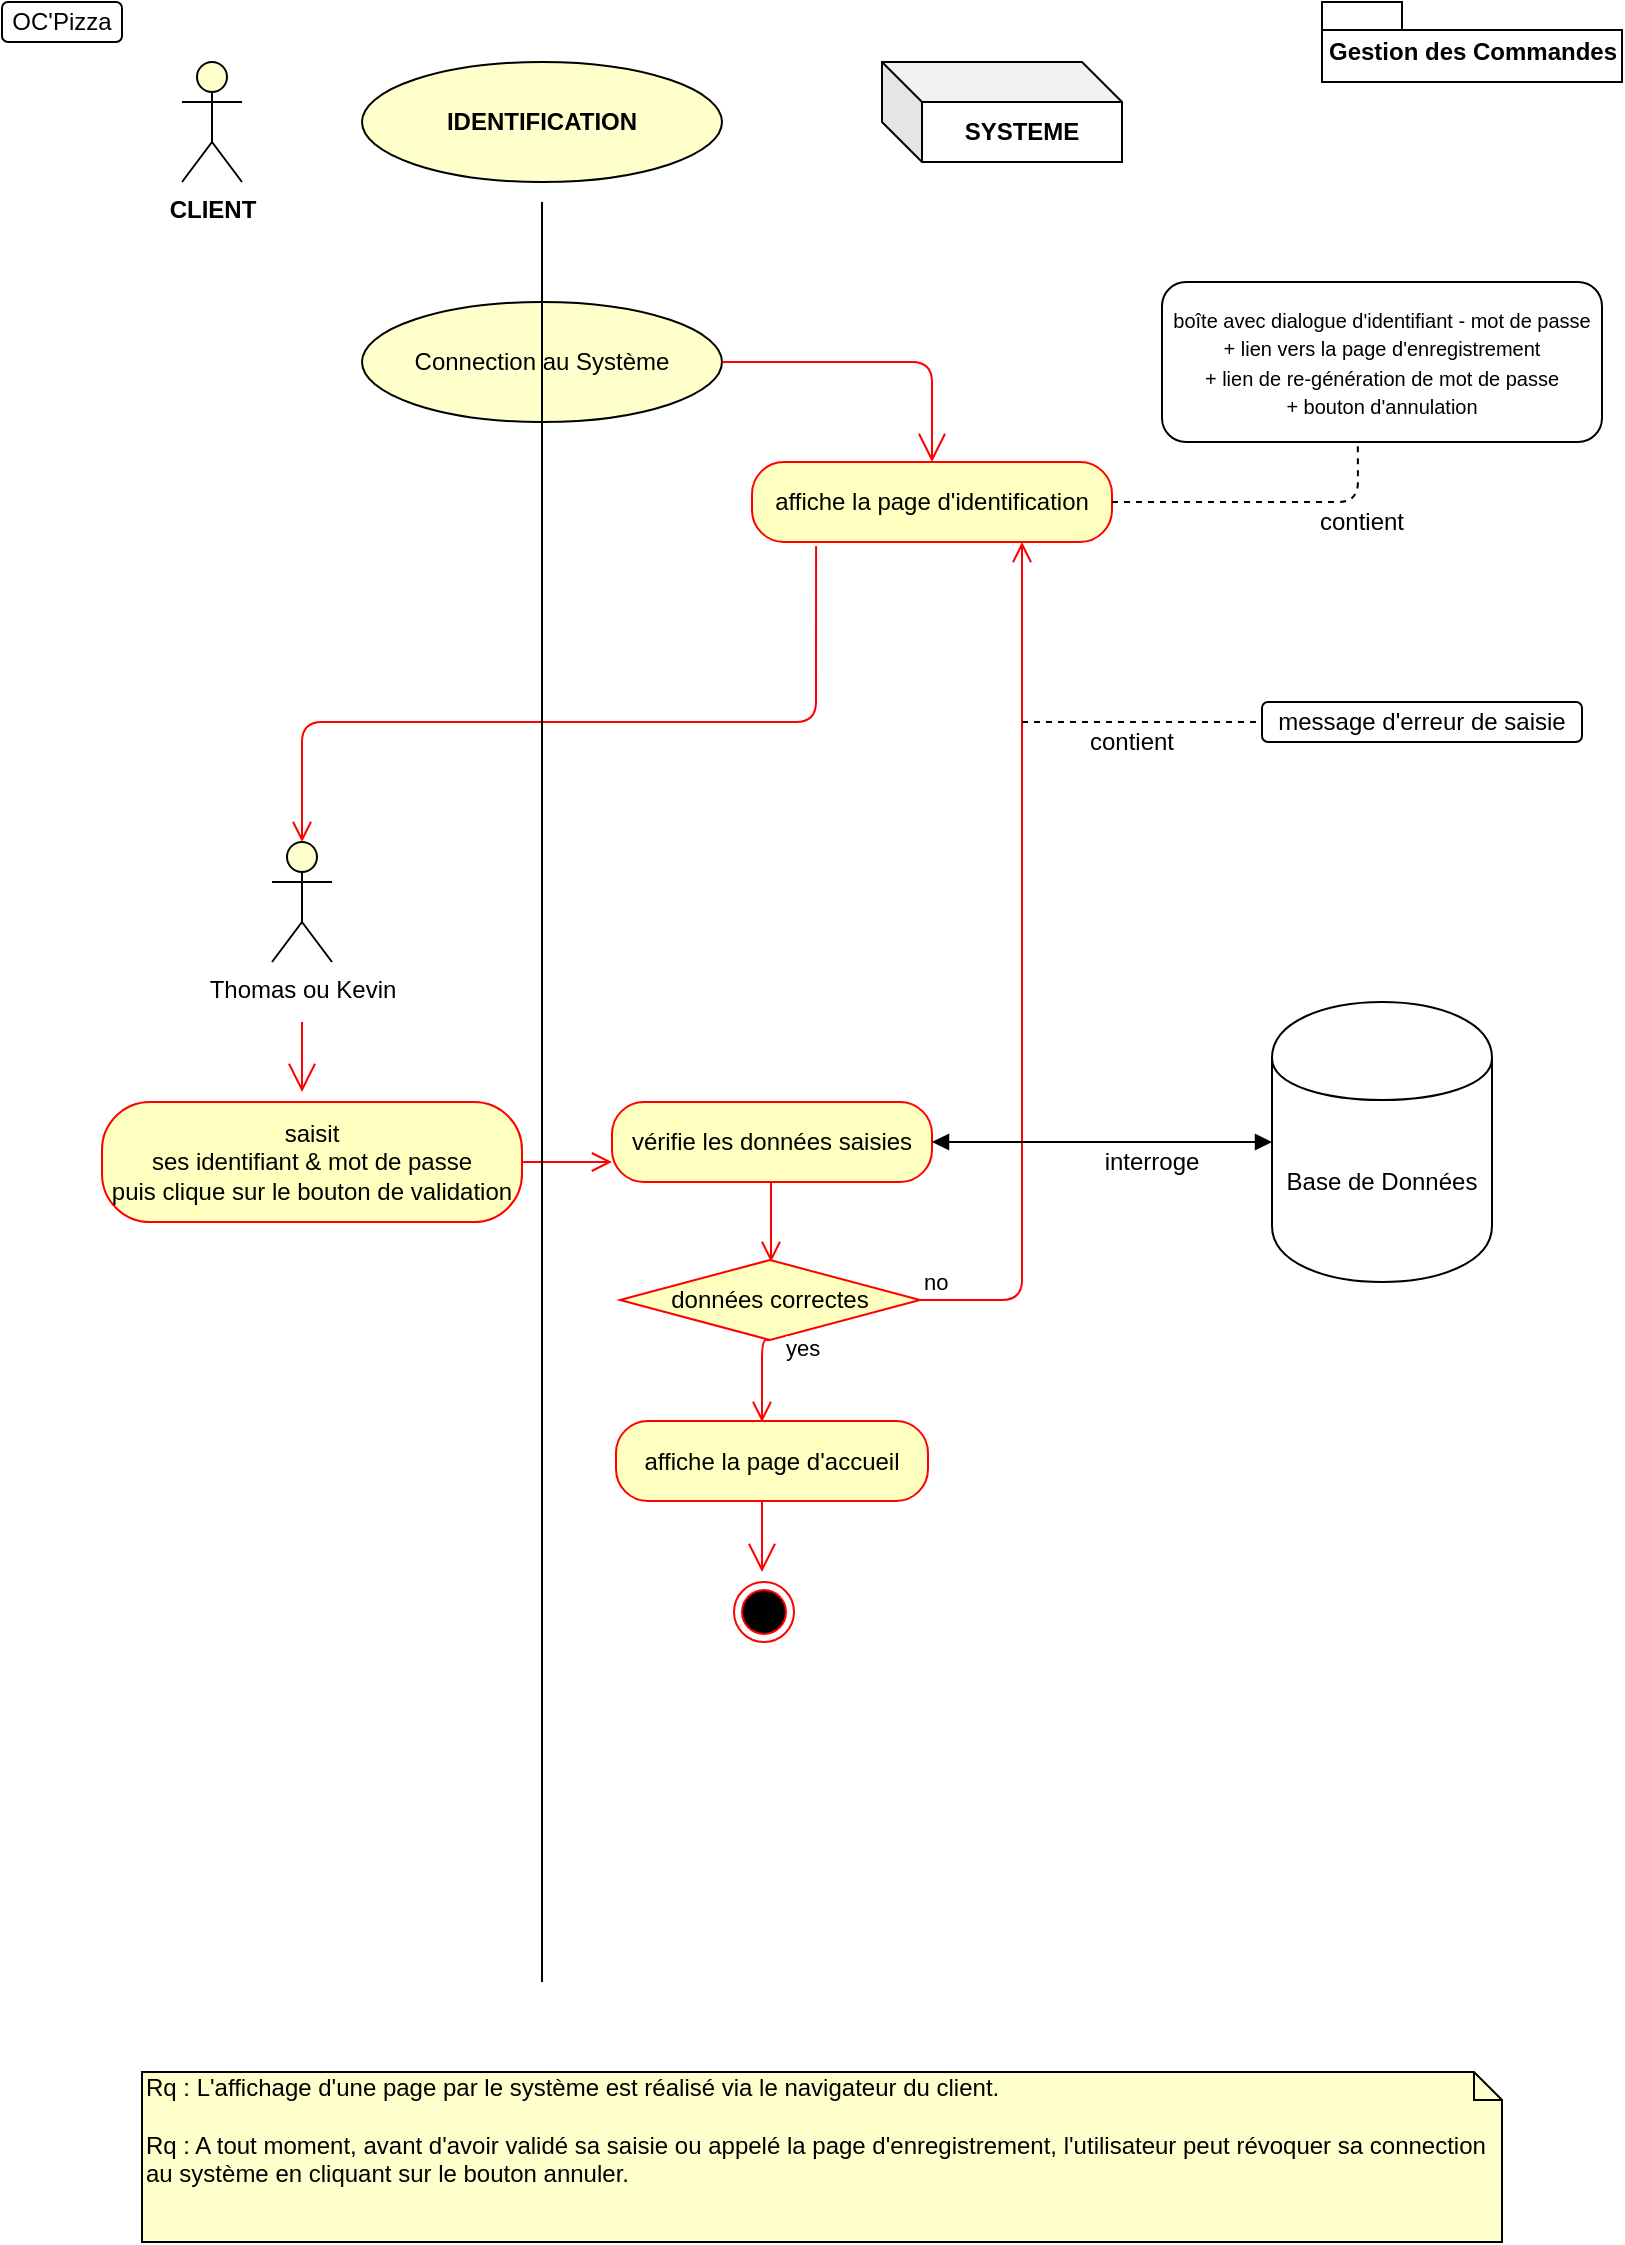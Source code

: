 <mxfile version="12.3.0" type="device" pages="1"><diagram id="lHSrjqpSZ6BG87zixngd" name="Page-1"><mxGraphModel dx="1084" dy="651" grid="1" gridSize="10" guides="1" tooltips="1" connect="1" arrows="1" fold="1" page="1" pageScale="1" pageWidth="827" pageHeight="1169" math="0" shadow="0"><root><mxCell id="0"/><mxCell id="1" parent="0"/><mxCell id="UW0DL-U-CwK31yY08B6N-2" value="OC'Pizza" style="rounded=1;whiteSpace=wrap;html=1;" parent="1" vertex="1"><mxGeometry x="10" y="10" width="60" height="20" as="geometry"/></mxCell><mxCell id="UW0DL-U-CwK31yY08B6N-7" value="&lt;b&gt;CLIENT&lt;/b&gt;" style="shape=umlActor;verticalLabelPosition=bottom;labelBackgroundColor=#ffffff;verticalAlign=top;html=1;outlineConnect=0;fillColor=#FFFFCC;" parent="1" vertex="1"><mxGeometry x="100" y="40" width="30" height="60" as="geometry"/></mxCell><mxCell id="UW0DL-U-CwK31yY08B6N-12" value="&lt;b&gt;IDENTIFICATION&lt;/b&gt;" style="ellipse;whiteSpace=wrap;html=1;fillColor=#FFFFCC;" parent="1" vertex="1"><mxGeometry x="190" y="40" width="180" height="60" as="geometry"/></mxCell><mxCell id="UW0DL-U-CwK31yY08B6N-14" value="&lt;b&gt;SYSTEME&lt;/b&gt;" style="shape=cube;whiteSpace=wrap;html=1;boundedLbl=1;backgroundOutline=1;darkOpacity=0.05;darkOpacity2=0.1;fillColor=#FFFFFF;" parent="1" vertex="1"><mxGeometry x="450" y="40" width="120" height="50" as="geometry"/></mxCell><mxCell id="UW0DL-U-CwK31yY08B6N-15" value="Gestion des Commandes" style="shape=folder;fontStyle=1;spacingTop=10;tabWidth=40;tabHeight=14;tabPosition=left;html=1;" parent="1" vertex="1"><mxGeometry x="670" y="10" width="150" height="40" as="geometry"/></mxCell><mxCell id="UW0DL-U-CwK31yY08B6N-45" value="affiche la page d'identification" style="rounded=1;whiteSpace=wrap;html=1;arcSize=40;fontColor=#000000;fillColor=#ffffc0;strokeColor=#ff0000;" parent="1" vertex="1"><mxGeometry x="385" y="240" width="180" height="40" as="geometry"/></mxCell><mxCell id="UW0DL-U-CwK31yY08B6N-46" value="" style="edgeStyle=orthogonalEdgeStyle;html=1;verticalAlign=bottom;endArrow=open;endSize=8;strokeColor=#ff0000;exitX=0.178;exitY=1.05;exitDx=0;exitDy=0;exitPerimeter=0;entryX=0.5;entryY=0;entryDx=0;entryDy=0;entryPerimeter=0;" parent="1" source="UW0DL-U-CwK31yY08B6N-45" target="UW0DL-U-CwK31yY08B6N-88" edge="1"><mxGeometry relative="1" as="geometry"><mxPoint x="133" y="430" as="targetPoint"/><mxPoint x="395" y="393" as="sourcePoint"/><Array as="points"><mxPoint x="417" y="370"/><mxPoint x="160" y="370"/></Array></mxGeometry></mxCell><mxCell id="UW0DL-U-CwK31yY08B6N-47" value="&lt;font style=&quot;font-size: 10px&quot;&gt;boîte avec dialogue d'identifiant - mot de passe&lt;br&gt;+ lien vers la page d'enregistrement&lt;br&gt;+ lien de re-génération de mot de passe&lt;br&gt;+ bouton d'annulation&lt;br&gt;&lt;/font&gt;" style="rounded=1;whiteSpace=wrap;html=1;" parent="1" vertex="1"><mxGeometry x="590" y="150" width="220" height="80" as="geometry"/></mxCell><mxCell id="UW0DL-U-CwK31yY08B6N-48" value="" style="endArrow=none;dashed=1;html=1;entryX=0.445;entryY=1.017;entryDx=0;entryDy=0;entryPerimeter=0;exitX=1;exitY=0.5;exitDx=0;exitDy=0;" parent="1" source="UW0DL-U-CwK31yY08B6N-45" target="UW0DL-U-CwK31yY08B6N-47" edge="1"><mxGeometry width="50" height="50" relative="1" as="geometry"><mxPoint x="555" y="330" as="sourcePoint"/><mxPoint x="692.04" y="341.98" as="targetPoint"/><Array as="points"><mxPoint x="688" y="260"/></Array></mxGeometry></mxCell><mxCell id="UW0DL-U-CwK31yY08B6N-53" value="saisit&lt;br&gt;ses identifiant &amp;amp; mot de passe&lt;br&gt;puis clique sur le bouton de validation" style="rounded=1;whiteSpace=wrap;html=1;arcSize=40;fontColor=#000000;fillColor=#ffffc0;strokeColor=#ff0000;" parent="1" vertex="1"><mxGeometry x="60" y="560" width="210" height="60" as="geometry"/></mxCell><mxCell id="UW0DL-U-CwK31yY08B6N-54" value="" style="edgeStyle=orthogonalEdgeStyle;html=1;verticalAlign=bottom;endArrow=open;endSize=8;strokeColor=#ff0000;exitX=1;exitY=0.5;exitDx=0;exitDy=0;entryX=0;entryY=0.75;entryDx=0;entryDy=0;" parent="1" source="UW0DL-U-CwK31yY08B6N-53" target="UW0DL-U-CwK31yY08B6N-55" edge="1"><mxGeometry relative="1" as="geometry"><mxPoint x="175" y="620" as="targetPoint"/></mxGeometry></mxCell><mxCell id="UW0DL-U-CwK31yY08B6N-55" value="vérifie les données saisies" style="rounded=1;whiteSpace=wrap;html=1;arcSize=40;fontColor=#000000;fillColor=#ffffc0;strokeColor=#ff0000;" parent="1" vertex="1"><mxGeometry x="315" y="560" width="160" height="40" as="geometry"/></mxCell><mxCell id="UW0DL-U-CwK31yY08B6N-56" value="" style="edgeStyle=orthogonalEdgeStyle;html=1;verticalAlign=bottom;endArrow=open;endSize=8;strokeColor=#ff0000;" parent="1" edge="1"><mxGeometry relative="1" as="geometry"><mxPoint x="394.5" y="640" as="targetPoint"/><mxPoint x="394.5" y="600" as="sourcePoint"/><Array as="points"><mxPoint x="394.5" y="640"/></Array></mxGeometry></mxCell><mxCell id="UW0DL-U-CwK31yY08B6N-57" value="Base de Données" style="shape=cylinder;whiteSpace=wrap;html=1;boundedLbl=1;backgroundOutline=1;" parent="1" vertex="1"><mxGeometry x="645" y="510" width="110" height="140" as="geometry"/></mxCell><mxCell id="UW0DL-U-CwK31yY08B6N-60" value="données correctes" style="rhombus;whiteSpace=wrap;html=1;fillColor=#ffffc0;strokeColor=#ff0000;" parent="1" vertex="1"><mxGeometry x="319" y="639" width="150" height="40" as="geometry"/></mxCell><mxCell id="UW0DL-U-CwK31yY08B6N-61" value="no" style="edgeStyle=orthogonalEdgeStyle;html=1;align=left;verticalAlign=bottom;endArrow=open;endSize=8;strokeColor=#ff0000;exitX=1;exitY=0.5;exitDx=0;exitDy=0;entryX=0.75;entryY=1;entryDx=0;entryDy=0;" parent="1" source="UW0DL-U-CwK31yY08B6N-60" target="UW0DL-U-CwK31yY08B6N-45" edge="1"><mxGeometry x="-1" relative="1" as="geometry"><mxPoint x="529" y="322" as="targetPoint"/><mxPoint x="800" y="620" as="sourcePoint"/><Array as="points"><mxPoint x="520" y="659"/></Array></mxGeometry></mxCell><mxCell id="UW0DL-U-CwK31yY08B6N-62" value="yes" style="edgeStyle=orthogonalEdgeStyle;html=1;align=left;verticalAlign=top;endArrow=open;endSize=8;strokeColor=#ff0000;exitX=0.5;exitY=1;exitDx=0;exitDy=0;" parent="1" source="UW0DL-U-CwK31yY08B6N-60" edge="1"><mxGeometry x="-0.822" y="13" relative="1" as="geometry"><mxPoint x="390" y="720" as="targetPoint"/><mxPoint x="389.5" y="700" as="sourcePoint"/><Array as="points"><mxPoint x="390" y="679"/></Array><mxPoint x="-3" y="-9" as="offset"/></mxGeometry></mxCell><mxCell id="UW0DL-U-CwK31yY08B6N-65" value="affiche la page d'accueil" style="rounded=1;whiteSpace=wrap;html=1;arcSize=40;fontColor=#000000;fillColor=#ffffc0;strokeColor=#ff0000;" parent="1" vertex="1"><mxGeometry x="317" y="719.5" width="156" height="40" as="geometry"/></mxCell><mxCell id="UW0DL-U-CwK31yY08B6N-71" value="interroge" style="text;html=1;strokeColor=none;fillColor=none;align=center;verticalAlign=middle;whiteSpace=wrap;rounded=0;" parent="1" vertex="1"><mxGeometry x="565" y="580" width="40" height="20" as="geometry"/></mxCell><mxCell id="UW0DL-U-CwK31yY08B6N-81" value="message d'erreur de saisie" style="rounded=1;whiteSpace=wrap;html=1;" parent="1" vertex="1"><mxGeometry x="640" y="360" width="160" height="20" as="geometry"/></mxCell><mxCell id="UW0DL-U-CwK31yY08B6N-82" value="" style="endArrow=none;dashed=1;html=1;entryX=0;entryY=0.5;entryDx=0;entryDy=0;" parent="1" target="UW0DL-U-CwK31yY08B6N-81" edge="1"><mxGeometry width="50" height="50" relative="1" as="geometry"><mxPoint x="520" y="370" as="sourcePoint"/><mxPoint x="585" y="429" as="targetPoint"/></mxGeometry></mxCell><mxCell id="UW0DL-U-CwK31yY08B6N-83" value="contient" style="text;html=1;strokeColor=none;fillColor=none;align=center;verticalAlign=middle;whiteSpace=wrap;rounded=0;" parent="1" vertex="1"><mxGeometry x="555" y="370" width="40" height="20" as="geometry"/></mxCell><mxCell id="UW0DL-U-CwK31yY08B6N-86" value="Connection au Système" style="ellipse;whiteSpace=wrap;html=1;fillColor=#FFFFCC;" parent="1" vertex="1"><mxGeometry x="190" y="160" width="180" height="60" as="geometry"/></mxCell><mxCell id="UW0DL-U-CwK31yY08B6N-87" value="" style="endArrow=none;html=1;" parent="1" edge="1"><mxGeometry width="50" height="50" relative="1" as="geometry"><mxPoint x="280" y="1000" as="sourcePoint"/><mxPoint x="280" y="110" as="targetPoint"/></mxGeometry></mxCell><mxCell id="UW0DL-U-CwK31yY08B6N-88" value="Thomas ou Kevin" style="shape=umlActor;verticalLabelPosition=bottom;labelBackgroundColor=#ffffff;verticalAlign=top;html=1;outlineConnect=0;fillColor=#FFFFCC;" parent="1" vertex="1"><mxGeometry x="145" y="430" width="30" height="60" as="geometry"/></mxCell><mxCell id="UW0DL-U-CwK31yY08B6N-92" value="contient" style="text;html=1;strokeColor=none;fillColor=none;align=center;verticalAlign=middle;whiteSpace=wrap;rounded=0;" parent="1" vertex="1"><mxGeometry x="670" y="260" width="40" height="20" as="geometry"/></mxCell><mxCell id="UW0DL-U-CwK31yY08B6N-100" value="" style="endArrow=open;endFill=1;endSize=12;html=1;strokeColor=#FF0000;exitX=1;exitY=0.5;exitDx=0;exitDy=0;entryX=0.5;entryY=0;entryDx=0;entryDy=0;" parent="1" source="UW0DL-U-CwK31yY08B6N-86" target="UW0DL-U-CwK31yY08B6N-45" edge="1"><mxGeometry width="160" relative="1" as="geometry"><mxPoint x="327" y="200" as="sourcePoint"/><mxPoint x="480" y="190" as="targetPoint"/><Array as="points"><mxPoint x="475" y="190"/></Array></mxGeometry></mxCell><mxCell id="UW0DL-U-CwK31yY08B6N-121" value="Rq : L'affichage d'une page par le système est réalisé via le navigateur du client.&lt;br&gt;&lt;br&gt;Rq : A tout moment, avant d'avoir validé sa saisie ou appelé la page d'enregistrement, l'utilisateur peut révoquer sa connection au système en cliquant sur le bouton annuler." style="shape=note;whiteSpace=wrap;html=1;size=14;verticalAlign=top;align=left;spacingTop=-6;fillColor=#FFFFCC;" parent="1" vertex="1"><mxGeometry x="80" y="1045" width="680" height="85" as="geometry"/></mxCell><mxCell id="UW0DL-U-CwK31yY08B6N-125" value="" style="endArrow=block;startArrow=block;endFill=1;startFill=1;html=1;strokeColor=#000000;entryX=0;entryY=0.5;entryDx=0;entryDy=0;" parent="1" target="UW0DL-U-CwK31yY08B6N-57" edge="1"><mxGeometry width="160" relative="1" as="geometry"><mxPoint x="475" y="580" as="sourcePoint"/><mxPoint x="635" y="580" as="targetPoint"/></mxGeometry></mxCell><mxCell id="q0spnzcWZYf3-ZV5I8qm-4" value="" style="ellipse;html=1;shape=endState;fillColor=#000000;strokeColor=#ff0000;" parent="1" vertex="1"><mxGeometry x="376" y="800" width="30" height="30" as="geometry"/></mxCell><mxCell id="q0spnzcWZYf3-ZV5I8qm-5" value="" style="endArrow=open;endFill=1;endSize=12;html=1;strokeColor=#FF0000;entryX=0.5;entryY=0;entryDx=0;entryDy=0;" parent="1" edge="1"><mxGeometry width="160" relative="1" as="geometry"><mxPoint x="390" y="760" as="sourcePoint"/><mxPoint x="390" y="795" as="targetPoint"/><Array as="points"><mxPoint x="390" y="770"/></Array></mxGeometry></mxCell><mxCell id="q0spnzcWZYf3-ZV5I8qm-6" value="" style="endArrow=open;endFill=1;endSize=12;html=1;strokeColor=#FF0000;entryX=0.5;entryY=0;entryDx=0;entryDy=0;" parent="1" edge="1"><mxGeometry width="160" relative="1" as="geometry"><mxPoint x="160" y="520" as="sourcePoint"/><mxPoint x="160" y="555" as="targetPoint"/><Array as="points"><mxPoint x="160" y="530"/></Array></mxGeometry></mxCell></root></mxGraphModel></diagram></mxfile>
